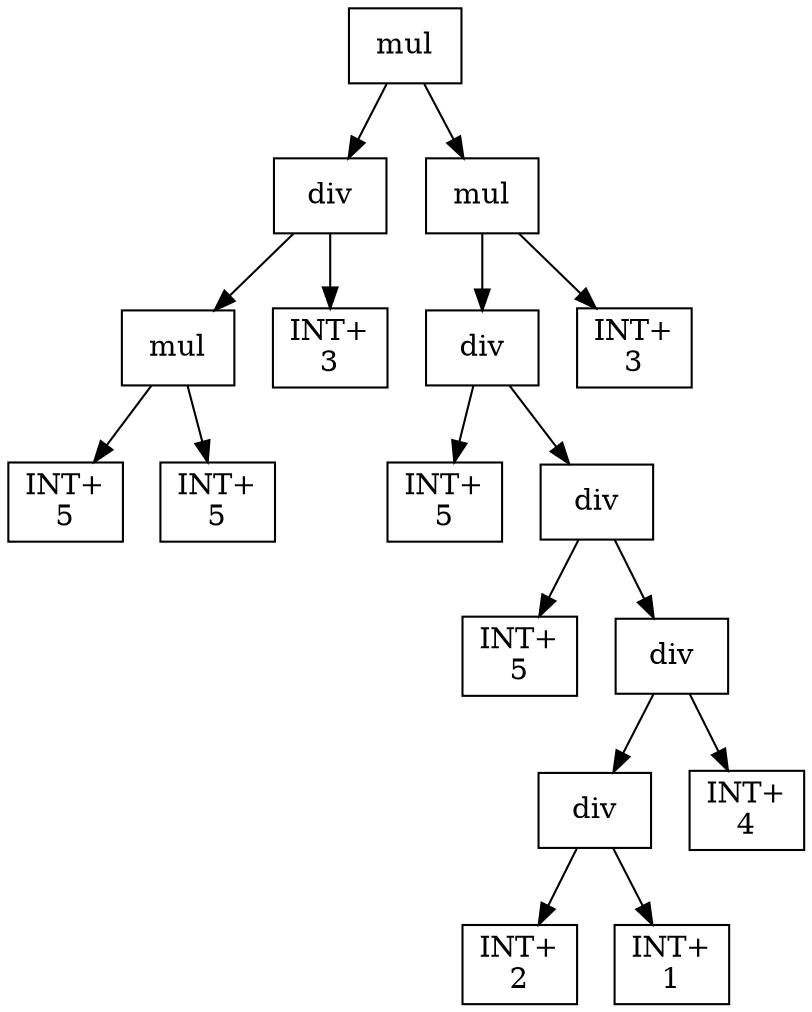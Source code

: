 digraph expr {
  node [shape=box];
  n1 [label="mul"];
  n2 [label="div"];
  n3 [label="mul"];
  n4 [label="INT+\n5"];
  n5 [label="INT+\n5"];
  n3 -> n4;
  n3 -> n5;
  n6 [label="INT+\n3"];
  n2 -> n3;
  n2 -> n6;
  n7 [label="mul"];
  n8 [label="div"];
  n9 [label="INT+\n5"];
  n10 [label="div"];
  n11 [label="INT+\n5"];
  n12 [label="div"];
  n13 [label="div"];
  n14 [label="INT+\n2"];
  n15 [label="INT+\n1"];
  n13 -> n14;
  n13 -> n15;
  n16 [label="INT+\n4"];
  n12 -> n13;
  n12 -> n16;
  n10 -> n11;
  n10 -> n12;
  n8 -> n9;
  n8 -> n10;
  n17 [label="INT+\n3"];
  n7 -> n8;
  n7 -> n17;
  n1 -> n2;
  n1 -> n7;
}